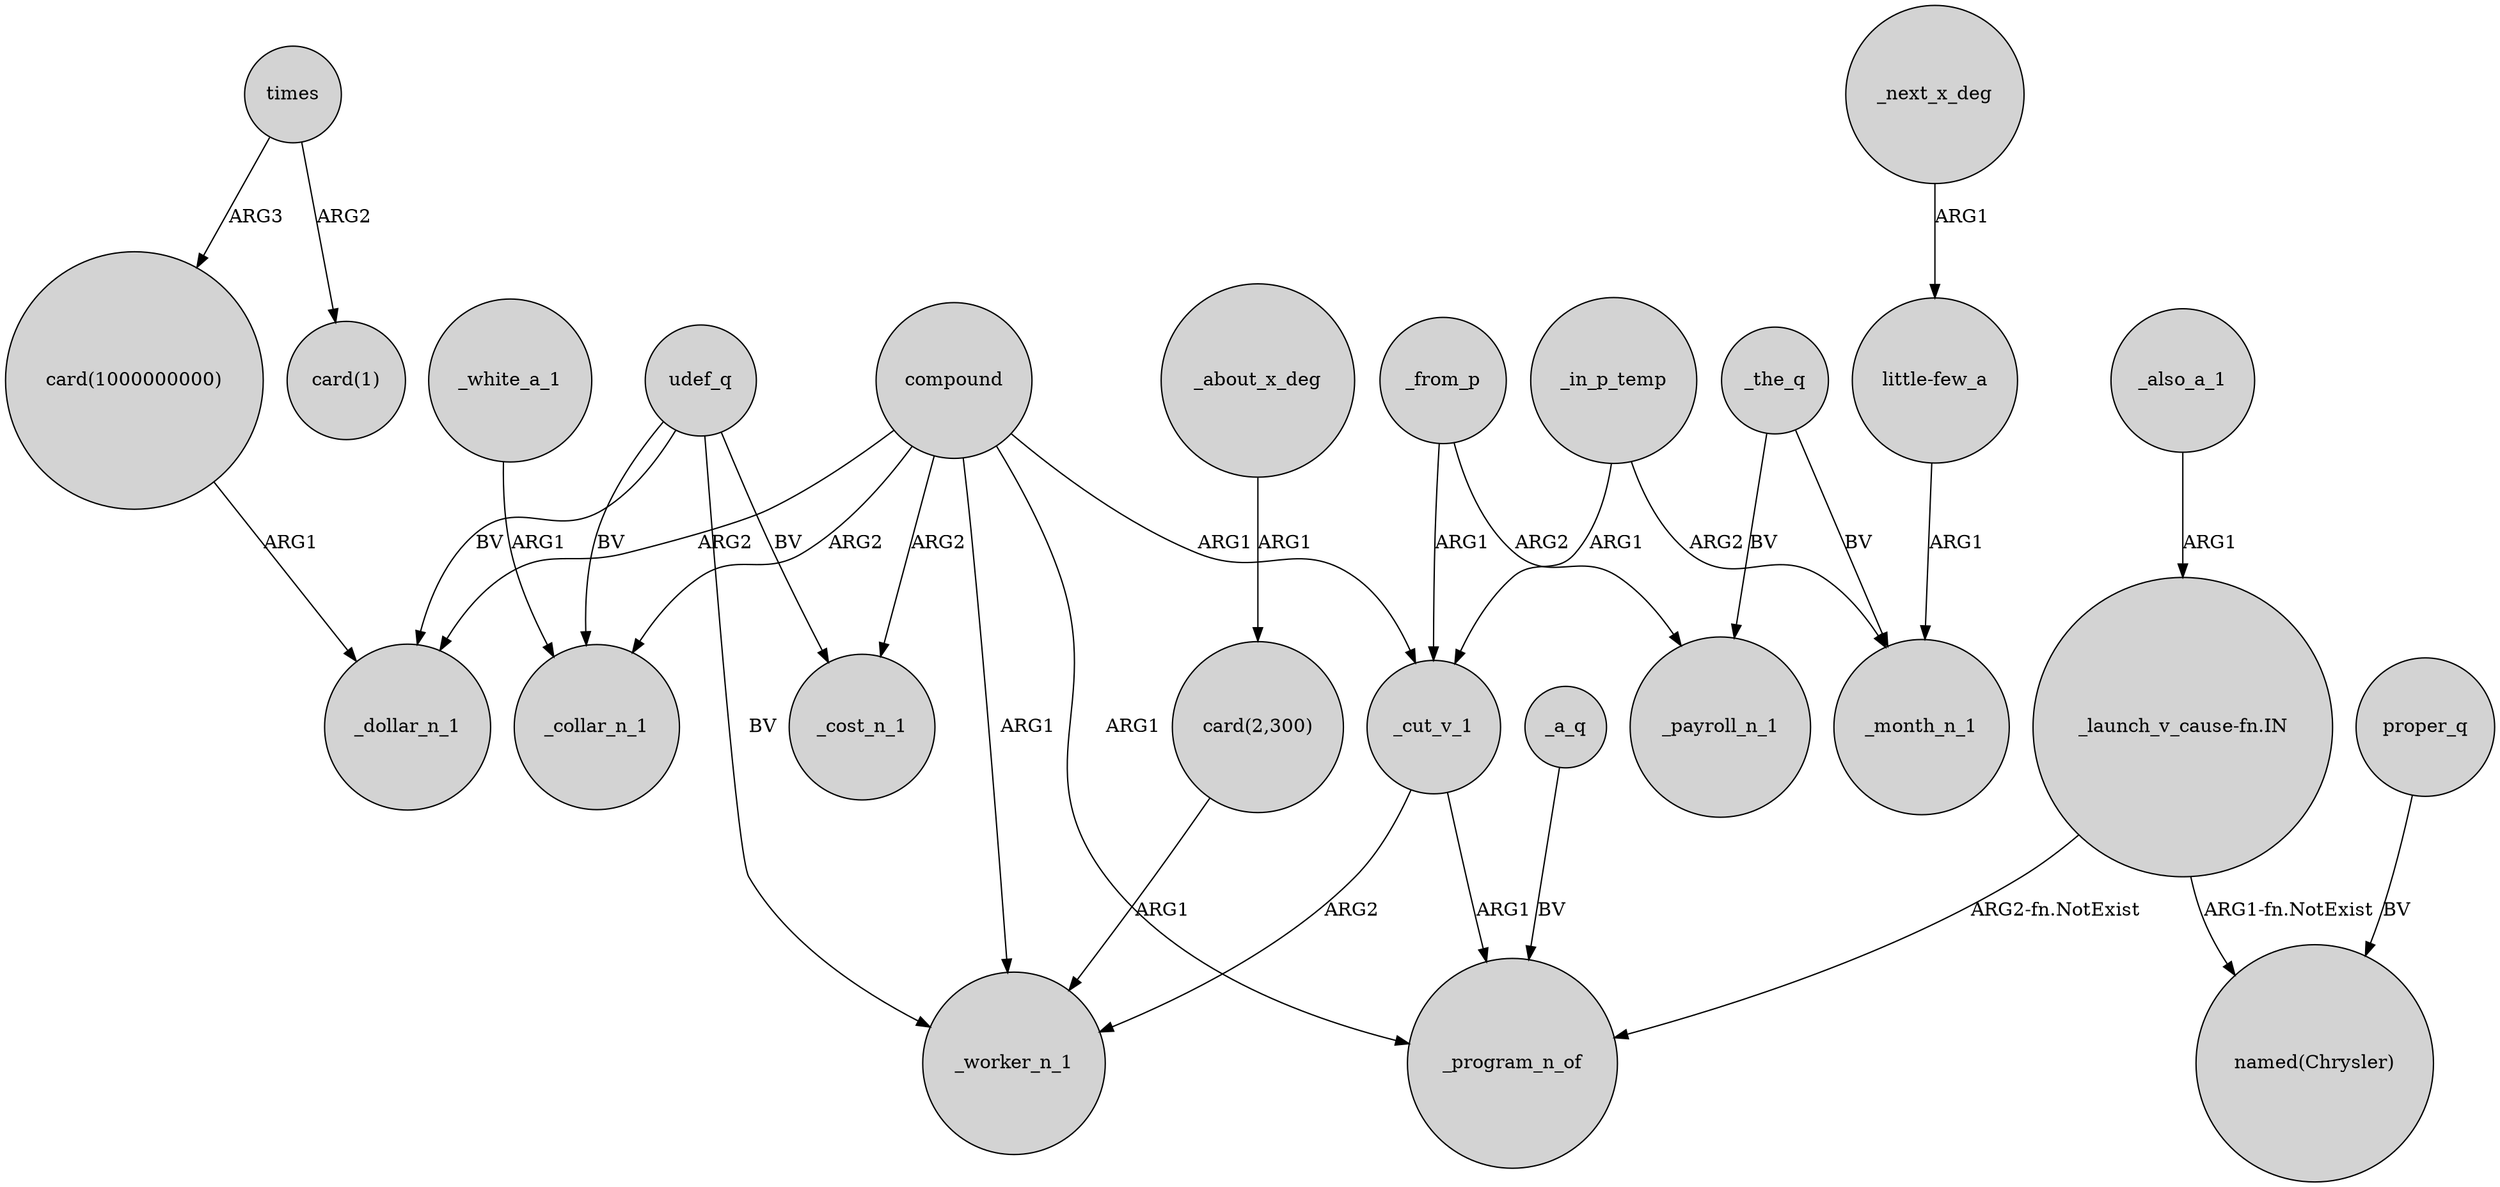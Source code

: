 digraph {
	node [shape=circle style=filled]
	"_launch_v_cause-fn.IN" -> _program_n_of [label="ARG2-fn.NotExist"]
	_cut_v_1 -> _program_n_of [label=ARG1]
	udef_q -> _worker_n_1 [label=BV]
	_from_p -> _cut_v_1 [label=ARG1]
	_in_p_temp -> _month_n_1 [label=ARG2]
	"little-few_a" -> _month_n_1 [label=ARG1]
	compound -> _collar_n_1 [label=ARG2]
	udef_q -> _cost_n_1 [label=BV]
	"card(2,300)" -> _worker_n_1 [label=ARG1]
	_in_p_temp -> _cut_v_1 [label=ARG1]
	_also_a_1 -> "_launch_v_cause-fn.IN" [label=ARG1]
	proper_q -> "named(Chrysler)" [label=BV]
	times -> "card(1000000000)" [label=ARG3]
	_next_x_deg -> "little-few_a" [label=ARG1]
	_the_q -> _month_n_1 [label=BV]
	_the_q -> _payroll_n_1 [label=BV]
	_from_p -> _payroll_n_1 [label=ARG2]
	times -> "card(1)" [label=ARG2]
	_white_a_1 -> _collar_n_1 [label=ARG1]
	"_launch_v_cause-fn.IN" -> "named(Chrysler)" [label="ARG1-fn.NotExist"]
	_a_q -> _program_n_of [label=BV]
	udef_q -> _collar_n_1 [label=BV]
	compound -> _cost_n_1 [label=ARG2]
	compound -> _program_n_of [label=ARG1]
	_cut_v_1 -> _worker_n_1 [label=ARG2]
	compound -> _worker_n_1 [label=ARG1]
	"card(1000000000)" -> _dollar_n_1 [label=ARG1]
	compound -> _dollar_n_1 [label=ARG2]
	_about_x_deg -> "card(2,300)" [label=ARG1]
	udef_q -> _dollar_n_1 [label=BV]
	compound -> _cut_v_1 [label=ARG1]
}
